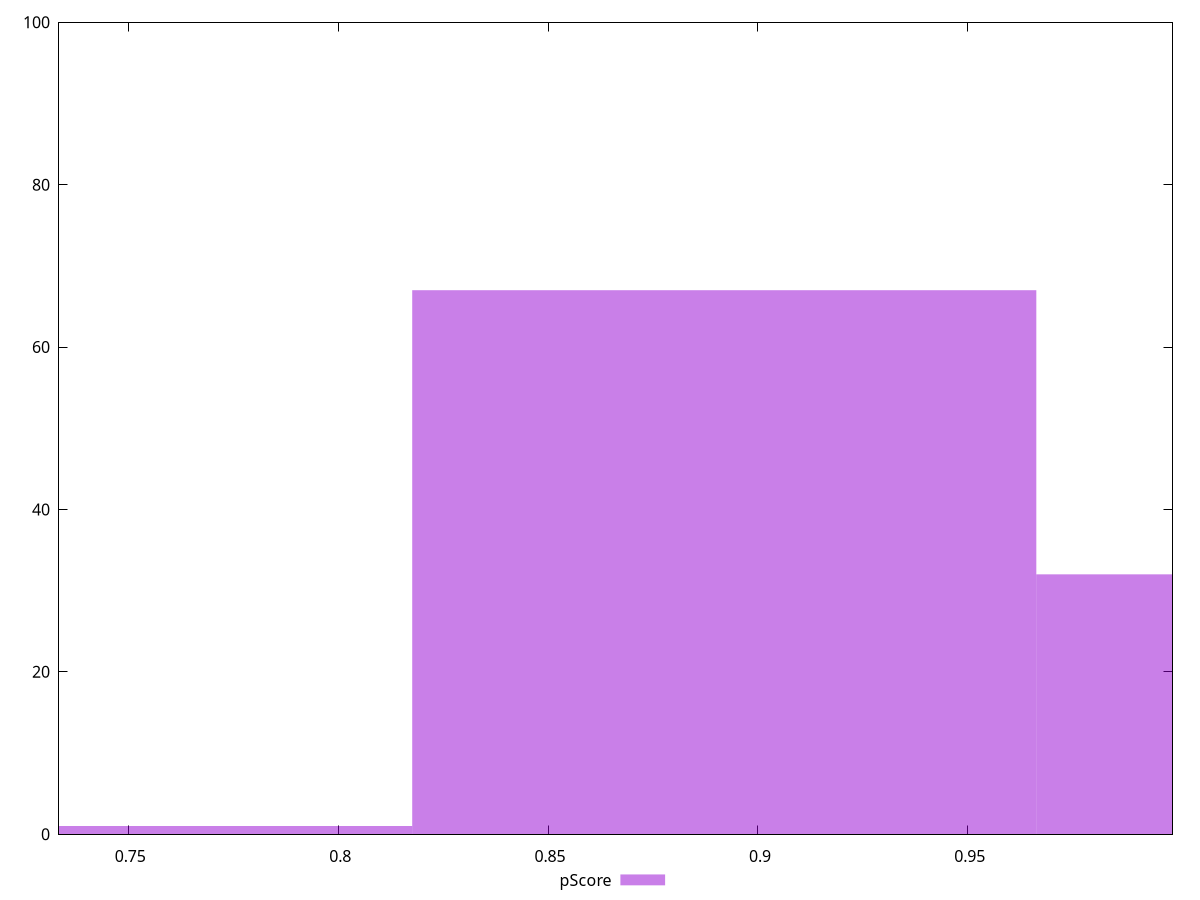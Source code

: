 reset

$pScore <<EOF
0.7433132501252346 1
1.0406385501753284 32
0.8919759001502815 67
EOF

set key outside below
set boxwidth 0.14866265002504692
set xrange [0.7335079408028448:0.9987467314968503]
set yrange [0:100]
set trange [0:100]
set style fill transparent solid 0.5 noborder
set terminal svg size 640, 490 enhanced background rgb 'white'
set output "report_00017_2021-02-10T15-08-03.406Z/first-cpu-idle/samples/pages+cached+noadtech+nomedia+nocss/pScore/histogram.svg"

plot $pScore title "pScore" with boxes

reset
